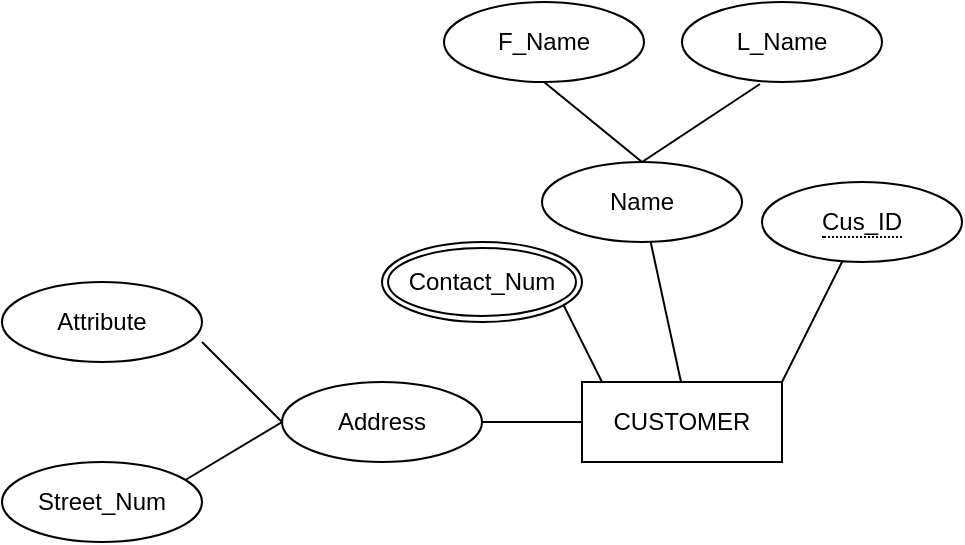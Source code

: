 <mxfile version="20.3.0" type="github"><diagram id="VVoB2Av43Fi3W9B-QjCe" name="Page-1"><mxGraphModel dx="1613" dy="1616" grid="1" gridSize="10" guides="1" tooltips="1" connect="1" arrows="1" fold="1" page="1" pageScale="1" pageWidth="827" pageHeight="1169" math="0" shadow="0"><root><mxCell id="0"/><mxCell id="1" parent="0"/><mxCell id="lnDxNCK4FpN4E7dMN71w-2" value="CUSTOMER" style="whiteSpace=wrap;html=1;align=center;" vertex="1" parent="1"><mxGeometry x="260" y="-120" width="100" height="40" as="geometry"/></mxCell><mxCell id="lnDxNCK4FpN4E7dMN71w-7" value="" style="endArrow=none;html=1;rounded=0;" edge="1" parent="1" target="lnDxNCK4FpN4E7dMN71w-13"><mxGeometry relative="1" as="geometry"><mxPoint x="309.5" y="-120" as="sourcePoint"/><mxPoint x="310" y="-160" as="targetPoint"/></mxGeometry></mxCell><mxCell id="lnDxNCK4FpN4E7dMN71w-8" value="" style="line;strokeWidth=1;rotatable=0;dashed=0;labelPosition=right;align=left;verticalAlign=middle;spacingTop=0;spacingLeft=6;points=[];portConstraint=eastwest;flipV=0;flipH=1;direction=west;" vertex="1" parent="1"><mxGeometry x="210" y="-105" width="50" height="10" as="geometry"/></mxCell><mxCell id="lnDxNCK4FpN4E7dMN71w-10" value="" style="endArrow=none;html=1;rounded=0;" edge="1" parent="1" target="lnDxNCK4FpN4E7dMN71w-12"><mxGeometry relative="1" as="geometry"><mxPoint x="360" y="-120" as="sourcePoint"/><mxPoint x="370" y="-160" as="targetPoint"/></mxGeometry></mxCell><mxCell id="lnDxNCK4FpN4E7dMN71w-11" value="" style="endArrow=none;html=1;rounded=0;" edge="1" parent="1"><mxGeometry relative="1" as="geometry"><mxPoint x="270" y="-120" as="sourcePoint"/><mxPoint x="250" y="-160" as="targetPoint"/></mxGeometry></mxCell><mxCell id="lnDxNCK4FpN4E7dMN71w-12" value="&lt;span style=&quot;border-bottom: 1px dotted&quot;&gt;Cus_ID&lt;/span&gt;" style="ellipse;whiteSpace=wrap;html=1;align=center;" vertex="1" parent="1"><mxGeometry x="350" y="-220" width="100" height="40" as="geometry"/></mxCell><mxCell id="lnDxNCK4FpN4E7dMN71w-13" value="Name" style="ellipse;whiteSpace=wrap;html=1;align=center;" vertex="1" parent="1"><mxGeometry x="240" y="-230" width="100" height="40" as="geometry"/></mxCell><mxCell id="lnDxNCK4FpN4E7dMN71w-14" value="F_Name" style="ellipse;whiteSpace=wrap;html=1;align=center;" vertex="1" parent="1"><mxGeometry x="191" y="-310" width="100" height="40" as="geometry"/></mxCell><mxCell id="lnDxNCK4FpN4E7dMN71w-15" value="L_Name" style="ellipse;whiteSpace=wrap;html=1;align=center;" vertex="1" parent="1"><mxGeometry x="310" y="-310" width="100" height="40" as="geometry"/></mxCell><mxCell id="lnDxNCK4FpN4E7dMN71w-16" value="" style="endArrow=none;html=1;rounded=0;exitX=0.5;exitY=1;exitDx=0;exitDy=0;entryX=0.39;entryY=1.025;entryDx=0;entryDy=0;entryPerimeter=0;" edge="1" parent="1" source="lnDxNCK4FpN4E7dMN71w-14" target="lnDxNCK4FpN4E7dMN71w-15"><mxGeometry relative="1" as="geometry"><mxPoint x="230" y="-260" as="sourcePoint"/><mxPoint x="360" y="-260" as="targetPoint"/><Array as="points"><mxPoint x="290" y="-230"/></Array></mxGeometry></mxCell><mxCell id="lnDxNCK4FpN4E7dMN71w-18" value="Contact_Num" style="ellipse;shape=doubleEllipse;margin=3;whiteSpace=wrap;html=1;align=center;" vertex="1" parent="1"><mxGeometry x="160" y="-190" width="100" height="40" as="geometry"/></mxCell><mxCell id="lnDxNCK4FpN4E7dMN71w-19" value="Address" style="ellipse;whiteSpace=wrap;html=1;align=center;" vertex="1" parent="1"><mxGeometry x="110" y="-120" width="100" height="40" as="geometry"/></mxCell><mxCell id="lnDxNCK4FpN4E7dMN71w-21" value="" style="endArrow=none;html=1;rounded=0;" edge="1" parent="1"><mxGeometry relative="1" as="geometry"><mxPoint x="60" y="-70" as="sourcePoint"/><mxPoint x="70" y="-140" as="targetPoint"/><Array as="points"><mxPoint x="110" y="-100"/></Array></mxGeometry></mxCell><mxCell id="lnDxNCK4FpN4E7dMN71w-22" value="Street_Num" style="ellipse;whiteSpace=wrap;html=1;align=center;" vertex="1" parent="1"><mxGeometry x="-30" y="-80" width="100" height="40" as="geometry"/></mxCell><mxCell id="lnDxNCK4FpN4E7dMN71w-23" value="Attribute" style="ellipse;whiteSpace=wrap;html=1;align=center;" vertex="1" parent="1"><mxGeometry x="-30" y="-170" width="100" height="40" as="geometry"/></mxCell></root></mxGraphModel></diagram></mxfile>